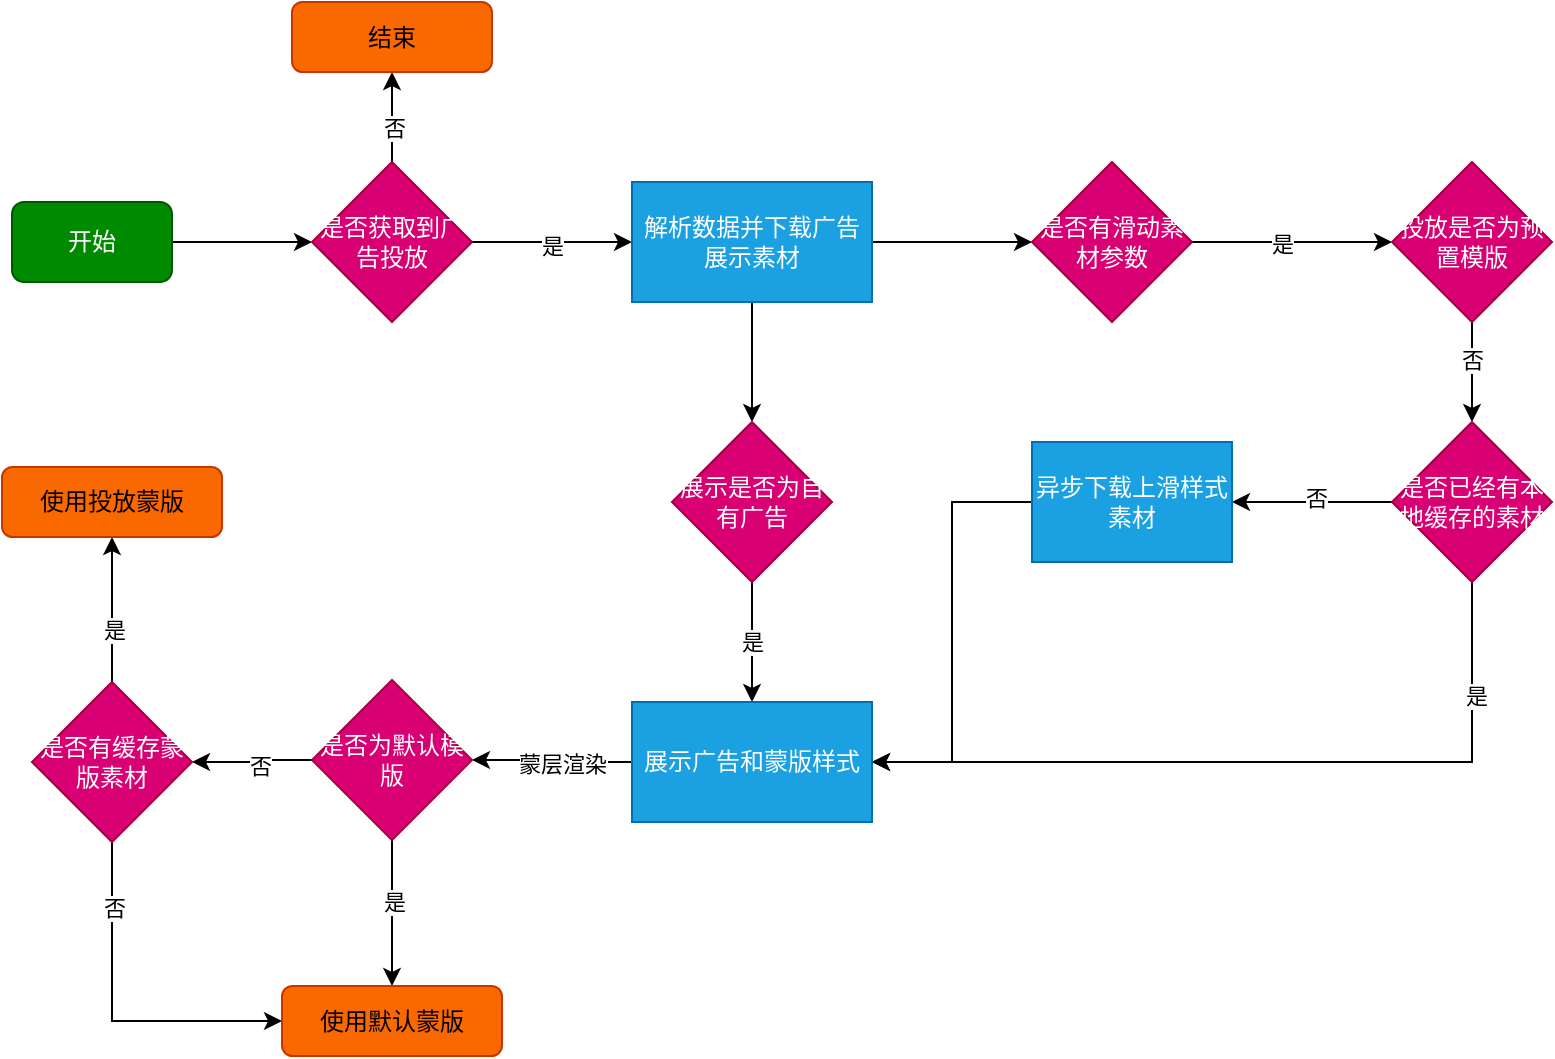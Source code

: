 <mxfile version="22.1.11" type="github">
  <diagram name="第 1 页" id="u5FFTVi0Q0gGzKXf6nqO">
    <mxGraphModel dx="1272" dy="663" grid="1" gridSize="10" guides="1" tooltips="1" connect="1" arrows="1" fold="1" page="1" pageScale="1" pageWidth="827" pageHeight="1169" math="0" shadow="0">
      <root>
        <mxCell id="0" />
        <mxCell id="1" parent="0" />
        <mxCell id="JLIOH4QTxJKtmaAszeLq-3" value="" style="edgeStyle=orthogonalEdgeStyle;rounded=0;orthogonalLoop=1;jettySize=auto;html=1;" parent="1" source="JLIOH4QTxJKtmaAszeLq-1" target="JLIOH4QTxJKtmaAszeLq-2" edge="1">
          <mxGeometry relative="1" as="geometry" />
        </mxCell>
        <mxCell id="JLIOH4QTxJKtmaAszeLq-1" value="开始" style="rounded=1;whiteSpace=wrap;html=1;fillColor=#008a00;fontColor=#ffffff;strokeColor=#005700;" parent="1" vertex="1">
          <mxGeometry x="80" y="250" width="80" height="40" as="geometry" />
        </mxCell>
        <mxCell id="RQYG3AnTH0Fv2_Yjs0Uk-5" value="" style="edgeStyle=orthogonalEdgeStyle;rounded=0;orthogonalLoop=1;jettySize=auto;html=1;" edge="1" parent="1" source="JLIOH4QTxJKtmaAszeLq-2" target="RQYG3AnTH0Fv2_Yjs0Uk-4">
          <mxGeometry relative="1" as="geometry" />
        </mxCell>
        <mxCell id="RQYG3AnTH0Fv2_Yjs0Uk-6" value="是" style="edgeLabel;html=1;align=center;verticalAlign=middle;resizable=0;points=[];" vertex="1" connectable="0" parent="RQYG3AnTH0Fv2_Yjs0Uk-5">
          <mxGeometry y="-2" relative="1" as="geometry">
            <mxPoint as="offset" />
          </mxGeometry>
        </mxCell>
        <mxCell id="RQYG3AnTH0Fv2_Yjs0Uk-8" value="" style="edgeStyle=orthogonalEdgeStyle;rounded=0;orthogonalLoop=1;jettySize=auto;html=1;" edge="1" parent="1" source="JLIOH4QTxJKtmaAszeLq-2" target="RQYG3AnTH0Fv2_Yjs0Uk-7">
          <mxGeometry relative="1" as="geometry" />
        </mxCell>
        <mxCell id="RQYG3AnTH0Fv2_Yjs0Uk-9" value="否" style="edgeLabel;html=1;align=center;verticalAlign=middle;resizable=0;points=[];" vertex="1" connectable="0" parent="RQYG3AnTH0Fv2_Yjs0Uk-8">
          <mxGeometry x="-0.244" y="-1" relative="1" as="geometry">
            <mxPoint as="offset" />
          </mxGeometry>
        </mxCell>
        <mxCell id="JLIOH4QTxJKtmaAszeLq-2" value="是否获取到广告投放" style="rhombus;whiteSpace=wrap;html=1;rounded=0;fillColor=#d80073;fontColor=#ffffff;strokeColor=#A50040;" parent="1" vertex="1">
          <mxGeometry x="230" y="230" width="80" height="80" as="geometry" />
        </mxCell>
        <mxCell id="JLIOH4QTxJKtmaAszeLq-7" value="" style="edgeStyle=orthogonalEdgeStyle;rounded=0;orthogonalLoop=1;jettySize=auto;html=1;" parent="1" source="JLIOH4QTxJKtmaAszeLq-4" target="JLIOH4QTxJKtmaAszeLq-6" edge="1">
          <mxGeometry relative="1" as="geometry" />
        </mxCell>
        <mxCell id="JLIOH4QTxJKtmaAszeLq-9" value="是" style="edgeLabel;html=1;align=center;verticalAlign=middle;resizable=0;points=[];" parent="JLIOH4QTxJKtmaAszeLq-7" vertex="1" connectable="0">
          <mxGeometry x="-0.113" y="-1" relative="1" as="geometry">
            <mxPoint as="offset" />
          </mxGeometry>
        </mxCell>
        <mxCell id="JLIOH4QTxJKtmaAszeLq-4" value="是否有滑动素材参数" style="rhombus;whiteSpace=wrap;html=1;rounded=0;fillColor=#d80073;fontColor=#ffffff;strokeColor=#A50040;" parent="1" vertex="1">
          <mxGeometry x="590" y="230" width="80" height="80" as="geometry" />
        </mxCell>
        <mxCell id="JLIOH4QTxJKtmaAszeLq-11" value="" style="edgeStyle=orthogonalEdgeStyle;rounded=0;orthogonalLoop=1;jettySize=auto;html=1;" parent="1" source="JLIOH4QTxJKtmaAszeLq-6" target="JLIOH4QTxJKtmaAszeLq-10" edge="1">
          <mxGeometry relative="1" as="geometry" />
        </mxCell>
        <mxCell id="JLIOH4QTxJKtmaAszeLq-12" value="否" style="edgeLabel;html=1;align=center;verticalAlign=middle;resizable=0;points=[];" parent="JLIOH4QTxJKtmaAszeLq-11" vertex="1" connectable="0">
          <mxGeometry x="-0.247" relative="1" as="geometry">
            <mxPoint as="offset" />
          </mxGeometry>
        </mxCell>
        <mxCell id="JLIOH4QTxJKtmaAszeLq-6" value="投放是否为预置模版" style="rhombus;whiteSpace=wrap;html=1;rounded=0;fillColor=#d80073;fontColor=#ffffff;strokeColor=#A50040;" parent="1" vertex="1">
          <mxGeometry x="770" y="230" width="80" height="80" as="geometry" />
        </mxCell>
        <mxCell id="RQYG3AnTH0Fv2_Yjs0Uk-2" value="" style="edgeStyle=orthogonalEdgeStyle;rounded=0;orthogonalLoop=1;jettySize=auto;html=1;" edge="1" parent="1" source="JLIOH4QTxJKtmaAszeLq-10" target="RQYG3AnTH0Fv2_Yjs0Uk-1">
          <mxGeometry relative="1" as="geometry" />
        </mxCell>
        <mxCell id="RQYG3AnTH0Fv2_Yjs0Uk-3" value="否" style="edgeLabel;html=1;align=center;verticalAlign=middle;resizable=0;points=[];" vertex="1" connectable="0" parent="RQYG3AnTH0Fv2_Yjs0Uk-2">
          <mxGeometry x="-0.033" y="-2" relative="1" as="geometry">
            <mxPoint as="offset" />
          </mxGeometry>
        </mxCell>
        <mxCell id="RQYG3AnTH0Fv2_Yjs0Uk-18" style="edgeStyle=orthogonalEdgeStyle;rounded=0;orthogonalLoop=1;jettySize=auto;html=1;entryX=1;entryY=0.5;entryDx=0;entryDy=0;" edge="1" parent="1" source="JLIOH4QTxJKtmaAszeLq-10" target="RQYG3AnTH0Fv2_Yjs0Uk-14">
          <mxGeometry relative="1" as="geometry">
            <Array as="points">
              <mxPoint x="810" y="530" />
            </Array>
          </mxGeometry>
        </mxCell>
        <mxCell id="RQYG3AnTH0Fv2_Yjs0Uk-19" value="是" style="edgeLabel;html=1;align=center;verticalAlign=middle;resizable=0;points=[];" vertex="1" connectable="0" parent="RQYG3AnTH0Fv2_Yjs0Uk-18">
          <mxGeometry x="-0.711" y="2" relative="1" as="geometry">
            <mxPoint as="offset" />
          </mxGeometry>
        </mxCell>
        <mxCell id="JLIOH4QTxJKtmaAszeLq-10" value="是否已经有本地缓存的素材" style="rhombus;whiteSpace=wrap;html=1;rounded=0;fillColor=#d80073;fontColor=#ffffff;strokeColor=#A50040;" parent="1" vertex="1">
          <mxGeometry x="770" y="360" width="80" height="80" as="geometry" />
        </mxCell>
        <mxCell id="RQYG3AnTH0Fv2_Yjs0Uk-17" style="edgeStyle=orthogonalEdgeStyle;rounded=0;orthogonalLoop=1;jettySize=auto;html=1;entryX=1;entryY=0.5;entryDx=0;entryDy=0;" edge="1" parent="1" source="RQYG3AnTH0Fv2_Yjs0Uk-1" target="RQYG3AnTH0Fv2_Yjs0Uk-14">
          <mxGeometry relative="1" as="geometry" />
        </mxCell>
        <mxCell id="RQYG3AnTH0Fv2_Yjs0Uk-1" value="异步下载上滑样式素材" style="whiteSpace=wrap;html=1;rounded=0;fillColor=#1ba1e2;fontColor=#ffffff;strokeColor=#006EAF;" vertex="1" parent="1">
          <mxGeometry x="590" y="370" width="100" height="60" as="geometry" />
        </mxCell>
        <mxCell id="RQYG3AnTH0Fv2_Yjs0Uk-10" value="" style="edgeStyle=orthogonalEdgeStyle;rounded=0;orthogonalLoop=1;jettySize=auto;html=1;" edge="1" parent="1" source="RQYG3AnTH0Fv2_Yjs0Uk-4" target="JLIOH4QTxJKtmaAszeLq-4">
          <mxGeometry relative="1" as="geometry" />
        </mxCell>
        <mxCell id="RQYG3AnTH0Fv2_Yjs0Uk-12" value="" style="edgeStyle=orthogonalEdgeStyle;rounded=0;orthogonalLoop=1;jettySize=auto;html=1;" edge="1" parent="1" source="RQYG3AnTH0Fv2_Yjs0Uk-4" target="RQYG3AnTH0Fv2_Yjs0Uk-11">
          <mxGeometry relative="1" as="geometry" />
        </mxCell>
        <mxCell id="RQYG3AnTH0Fv2_Yjs0Uk-4" value="解析数据并下载广告展示素材" style="whiteSpace=wrap;html=1;rounded=0;fillColor=#1ba1e2;fontColor=#ffffff;strokeColor=#006EAF;" vertex="1" parent="1">
          <mxGeometry x="390" y="240" width="120" height="60" as="geometry" />
        </mxCell>
        <mxCell id="RQYG3AnTH0Fv2_Yjs0Uk-7" value="结束" style="rounded=1;whiteSpace=wrap;html=1;fillColor=#fa6800;fontColor=#000000;strokeColor=#C73500;" vertex="1" parent="1">
          <mxGeometry x="220" y="150" width="100" height="35" as="geometry" />
        </mxCell>
        <mxCell id="RQYG3AnTH0Fv2_Yjs0Uk-15" value="" style="edgeStyle=orthogonalEdgeStyle;rounded=0;orthogonalLoop=1;jettySize=auto;html=1;" edge="1" parent="1" source="RQYG3AnTH0Fv2_Yjs0Uk-11" target="RQYG3AnTH0Fv2_Yjs0Uk-14">
          <mxGeometry relative="1" as="geometry" />
        </mxCell>
        <mxCell id="RQYG3AnTH0Fv2_Yjs0Uk-16" value="是" style="edgeLabel;html=1;align=center;verticalAlign=middle;resizable=0;points=[];" vertex="1" connectable="0" parent="RQYG3AnTH0Fv2_Yjs0Uk-15">
          <mxGeometry x="-0.011" relative="1" as="geometry">
            <mxPoint as="offset" />
          </mxGeometry>
        </mxCell>
        <mxCell id="RQYG3AnTH0Fv2_Yjs0Uk-11" value="展示是否为自有广告" style="rhombus;whiteSpace=wrap;html=1;rounded=0;fillColor=#d80073;fontColor=#ffffff;strokeColor=#A50040;" vertex="1" parent="1">
          <mxGeometry x="410" y="360" width="80" height="80" as="geometry" />
        </mxCell>
        <mxCell id="RQYG3AnTH0Fv2_Yjs0Uk-21" value="" style="edgeStyle=orthogonalEdgeStyle;rounded=0;orthogonalLoop=1;jettySize=auto;html=1;" edge="1" parent="1" source="RQYG3AnTH0Fv2_Yjs0Uk-14" target="RQYG3AnTH0Fv2_Yjs0Uk-20">
          <mxGeometry relative="1" as="geometry" />
        </mxCell>
        <mxCell id="RQYG3AnTH0Fv2_Yjs0Uk-22" value="蒙层渲染" style="edgeLabel;html=1;align=center;verticalAlign=middle;resizable=0;points=[];" vertex="1" connectable="0" parent="RQYG3AnTH0Fv2_Yjs0Uk-21">
          <mxGeometry x="-0.122" y="1" relative="1" as="geometry">
            <mxPoint as="offset" />
          </mxGeometry>
        </mxCell>
        <mxCell id="RQYG3AnTH0Fv2_Yjs0Uk-14" value="展示广告和蒙版样式" style="whiteSpace=wrap;html=1;rounded=0;fillColor=#1ba1e2;fontColor=#ffffff;strokeColor=#006EAF;" vertex="1" parent="1">
          <mxGeometry x="390" y="500" width="120" height="60" as="geometry" />
        </mxCell>
        <mxCell id="RQYG3AnTH0Fv2_Yjs0Uk-25" value="" style="edgeStyle=orthogonalEdgeStyle;rounded=0;orthogonalLoop=1;jettySize=auto;html=1;" edge="1" parent="1" source="RQYG3AnTH0Fv2_Yjs0Uk-20" target="RQYG3AnTH0Fv2_Yjs0Uk-24">
          <mxGeometry relative="1" as="geometry" />
        </mxCell>
        <mxCell id="RQYG3AnTH0Fv2_Yjs0Uk-26" value="否" style="edgeLabel;html=1;align=center;verticalAlign=middle;resizable=0;points=[];" vertex="1" connectable="0" parent="RQYG3AnTH0Fv2_Yjs0Uk-25">
          <mxGeometry x="-0.126" y="3" relative="1" as="geometry">
            <mxPoint as="offset" />
          </mxGeometry>
        </mxCell>
        <mxCell id="RQYG3AnTH0Fv2_Yjs0Uk-28" value="" style="edgeStyle=orthogonalEdgeStyle;rounded=0;orthogonalLoop=1;jettySize=auto;html=1;entryX=0.5;entryY=0;entryDx=0;entryDy=0;" edge="1" parent="1" source="RQYG3AnTH0Fv2_Yjs0Uk-20" target="RQYG3AnTH0Fv2_Yjs0Uk-34">
          <mxGeometry relative="1" as="geometry">
            <mxPoint x="270" y="630" as="targetPoint" />
          </mxGeometry>
        </mxCell>
        <mxCell id="RQYG3AnTH0Fv2_Yjs0Uk-29" value="是" style="edgeLabel;html=1;align=center;verticalAlign=middle;resizable=0;points=[];" vertex="1" connectable="0" parent="RQYG3AnTH0Fv2_Yjs0Uk-28">
          <mxGeometry x="-0.169" y="1" relative="1" as="geometry">
            <mxPoint as="offset" />
          </mxGeometry>
        </mxCell>
        <mxCell id="RQYG3AnTH0Fv2_Yjs0Uk-20" value="是否为默认模版" style="rhombus;whiteSpace=wrap;html=1;rounded=0;fillColor=#d80073;fontColor=#ffffff;strokeColor=#A50040;" vertex="1" parent="1">
          <mxGeometry x="230" y="489" width="80" height="80" as="geometry" />
        </mxCell>
        <mxCell id="RQYG3AnTH0Fv2_Yjs0Uk-33" value="" style="edgeStyle=orthogonalEdgeStyle;rounded=0;orthogonalLoop=1;jettySize=auto;html=1;" edge="1" parent="1" source="RQYG3AnTH0Fv2_Yjs0Uk-24" target="RQYG3AnTH0Fv2_Yjs0Uk-32">
          <mxGeometry relative="1" as="geometry" />
        </mxCell>
        <mxCell id="RQYG3AnTH0Fv2_Yjs0Uk-37" value="是" style="edgeLabel;html=1;align=center;verticalAlign=middle;resizable=0;points=[];" vertex="1" connectable="0" parent="RQYG3AnTH0Fv2_Yjs0Uk-33">
          <mxGeometry x="-0.274" y="-1" relative="1" as="geometry">
            <mxPoint as="offset" />
          </mxGeometry>
        </mxCell>
        <mxCell id="RQYG3AnTH0Fv2_Yjs0Uk-35" style="edgeStyle=orthogonalEdgeStyle;rounded=0;orthogonalLoop=1;jettySize=auto;html=1;entryX=0;entryY=0.5;entryDx=0;entryDy=0;" edge="1" parent="1" source="RQYG3AnTH0Fv2_Yjs0Uk-24" target="RQYG3AnTH0Fv2_Yjs0Uk-34">
          <mxGeometry relative="1" as="geometry">
            <Array as="points">
              <mxPoint x="130" y="660" />
            </Array>
          </mxGeometry>
        </mxCell>
        <mxCell id="RQYG3AnTH0Fv2_Yjs0Uk-36" value="否" style="edgeLabel;html=1;align=center;verticalAlign=middle;resizable=0;points=[];" vertex="1" connectable="0" parent="RQYG3AnTH0Fv2_Yjs0Uk-35">
          <mxGeometry x="-0.629" y="1" relative="1" as="geometry">
            <mxPoint as="offset" />
          </mxGeometry>
        </mxCell>
        <mxCell id="RQYG3AnTH0Fv2_Yjs0Uk-24" value="是否有缓存蒙版素材" style="rhombus;whiteSpace=wrap;html=1;rounded=0;fillColor=#d80073;fontColor=#ffffff;strokeColor=#A50040;" vertex="1" parent="1">
          <mxGeometry x="90" y="490" width="80" height="80" as="geometry" />
        </mxCell>
        <mxCell id="RQYG3AnTH0Fv2_Yjs0Uk-32" value="使用投放蒙版" style="rounded=1;whiteSpace=wrap;html=1;fillColor=#fa6800;fontColor=#000000;strokeColor=#C73500;" vertex="1" parent="1">
          <mxGeometry x="75" y="382.5" width="110" height="35" as="geometry" />
        </mxCell>
        <mxCell id="RQYG3AnTH0Fv2_Yjs0Uk-34" value="使用默认蒙版" style="rounded=1;whiteSpace=wrap;html=1;fillColor=#fa6800;fontColor=#000000;strokeColor=#C73500;" vertex="1" parent="1">
          <mxGeometry x="215" y="642" width="110" height="35" as="geometry" />
        </mxCell>
      </root>
    </mxGraphModel>
  </diagram>
</mxfile>

